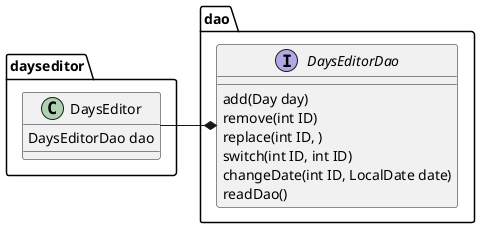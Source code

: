 @startuml

package dao{
interface DaysEditorDao{
add(Day day)
remove(int ID)
replace(int ID, )
switch(int ID, int ID)
changeDate(int ID, LocalDate date)
readDao()
}
}

package dayseditor{
class DaysEditor{
DaysEditorDao dao
}

DaysEditor -* DaysEditorDao
}
@enduml